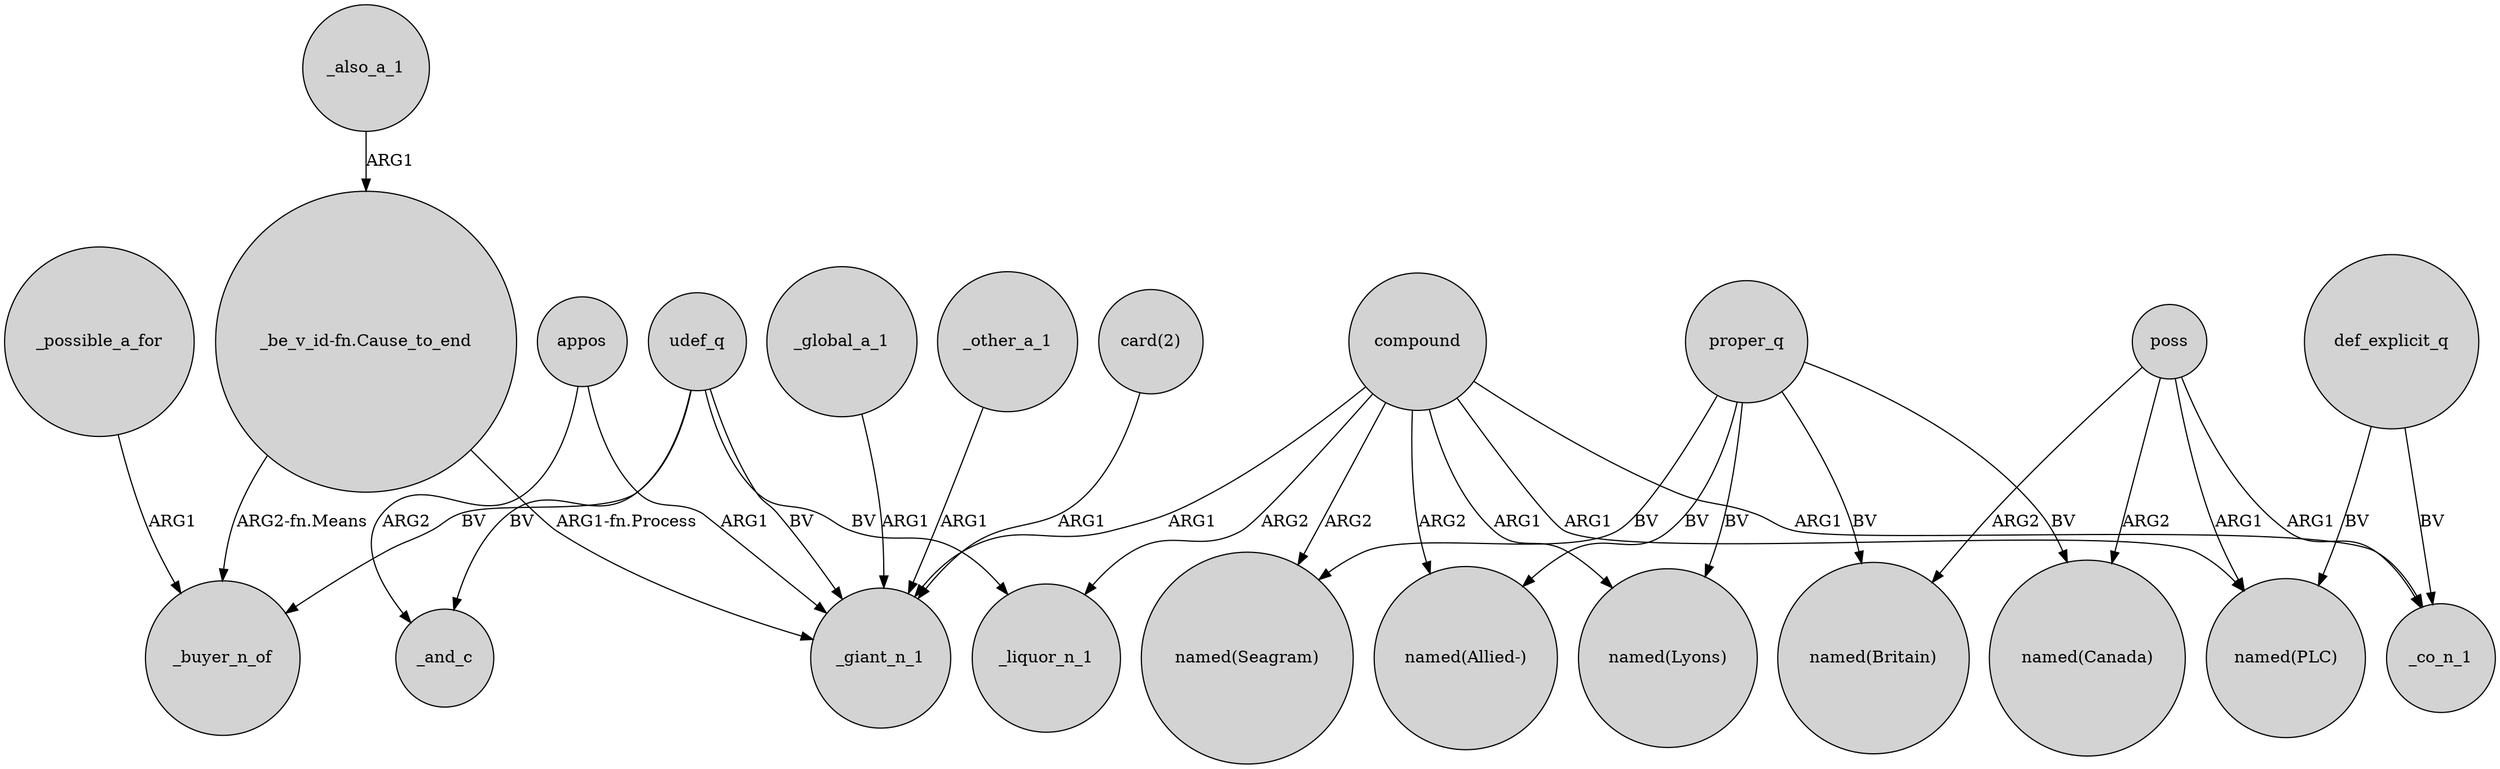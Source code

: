digraph {
	node [shape=circle style=filled]
	udef_q -> _buyer_n_of [label=BV]
	appos -> _and_c [label=ARG2]
	proper_q -> "named(Allied-)" [label=BV]
	proper_q -> "named(Lyons)" [label=BV]
	compound -> _co_n_1 [label=ARG1]
	compound -> "named(Allied-)" [label=ARG2]
	_also_a_1 -> "_be_v_id-fn.Cause_to_end" [label=ARG1]
	"_be_v_id-fn.Cause_to_end" -> _buyer_n_of [label="ARG2-fn.Means"]
	_global_a_1 -> _giant_n_1 [label=ARG1]
	udef_q -> _giant_n_1 [label=BV]
	udef_q -> _liquor_n_1 [label=BV]
	udef_q -> _and_c [label=BV]
	compound -> "named(PLC)" [label=ARG1]
	poss -> "named(Britain)" [label=ARG2]
	poss -> "named(PLC)" [label=ARG1]
	proper_q -> "named(Seagram)" [label=BV]
	proper_q -> "named(Britain)" [label=BV]
	compound -> _liquor_n_1 [label=ARG2]
	_possible_a_for -> _buyer_n_of [label=ARG1]
	_other_a_1 -> _giant_n_1 [label=ARG1]
	appos -> _giant_n_1 [label=ARG1]
	poss -> _co_n_1 [label=ARG1]
	compound -> "named(Lyons)" [label=ARG1]
	proper_q -> "named(Canada)" [label=BV]
	compound -> _giant_n_1 [label=ARG1]
	def_explicit_q -> _co_n_1 [label=BV]
	def_explicit_q -> "named(PLC)" [label=BV]
	poss -> "named(Canada)" [label=ARG2]
	"_be_v_id-fn.Cause_to_end" -> _giant_n_1 [label="ARG1-fn.Process"]
	"card(2)" -> _giant_n_1 [label=ARG1]
	compound -> "named(Seagram)" [label=ARG2]
}
